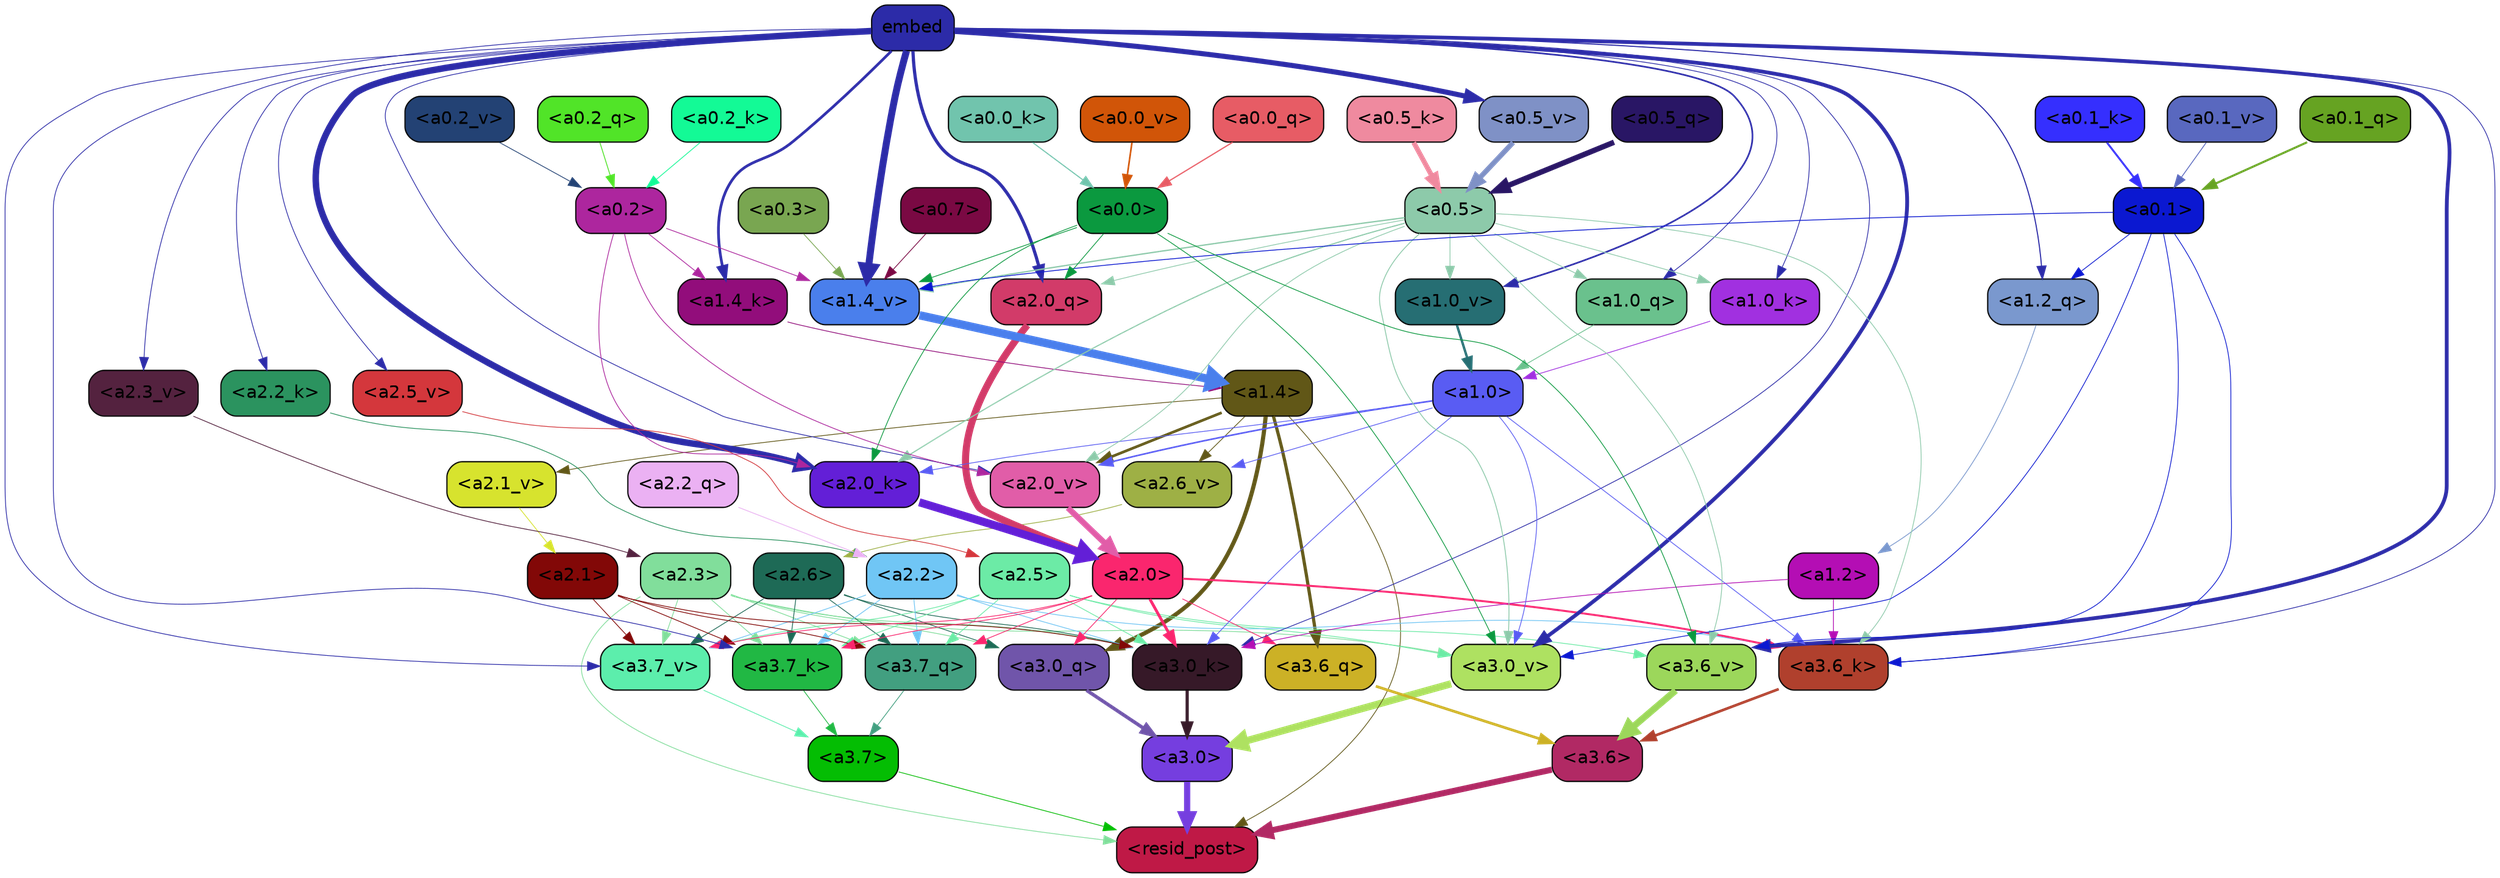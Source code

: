 strict digraph "" {
	graph [bgcolor=transparent,
		layout=dot,
		overlap=false,
		splines=true
	];
	"<a3.7>"	[color=black,
		fillcolor="#04bd03",
		fontname=Helvetica,
		shape=box,
		style="filled, rounded"];
	"<resid_post>"	[color=black,
		fillcolor="#bf1946",
		fontname=Helvetica,
		shape=box,
		style="filled, rounded"];
	"<a3.7>" -> "<resid_post>"	[color="#04bd03",
		penwidth=0.6];
	"<a3.6>"	[color=black,
		fillcolor="#b12964",
		fontname=Helvetica,
		shape=box,
		style="filled, rounded"];
	"<a3.6>" -> "<resid_post>"	[color="#b12964",
		penwidth=4.753257989883423];
	"<a3.0>"	[color=black,
		fillcolor="#753edf",
		fontname=Helvetica,
		shape=box,
		style="filled, rounded"];
	"<a3.0>" -> "<resid_post>"	[color="#753edf",
		penwidth=4.90053927898407];
	"<a2.3>"	[color=black,
		fillcolor="#81de9b",
		fontname=Helvetica,
		shape=box,
		style="filled, rounded"];
	"<a2.3>" -> "<resid_post>"	[color="#81de9b",
		penwidth=0.6];
	"<a3.7_q>"	[color=black,
		fillcolor="#429f80",
		fontname=Helvetica,
		shape=box,
		style="filled, rounded"];
	"<a2.3>" -> "<a3.7_q>"	[color="#81de9b",
		penwidth=0.6];
	"<a3.0_q>"	[color=black,
		fillcolor="#7055aa",
		fontname=Helvetica,
		shape=box,
		style="filled, rounded"];
	"<a2.3>" -> "<a3.0_q>"	[color="#81de9b",
		penwidth=0.6];
	"<a3.7_k>"	[color=black,
		fillcolor="#21b844",
		fontname=Helvetica,
		shape=box,
		style="filled, rounded"];
	"<a2.3>" -> "<a3.7_k>"	[color="#81de9b",
		penwidth=0.6];
	"<a3.0_k>"	[color=black,
		fillcolor="#361928",
		fontname=Helvetica,
		shape=box,
		style="filled, rounded"];
	"<a2.3>" -> "<a3.0_k>"	[color="#81de9b",
		penwidth=0.6];
	"<a3.7_v>"	[color=black,
		fillcolor="#5ceeac",
		fontname=Helvetica,
		shape=box,
		style="filled, rounded"];
	"<a2.3>" -> "<a3.7_v>"	[color="#81de9b",
		penwidth=0.6];
	"<a3.0_v>"	[color=black,
		fillcolor="#aee161",
		fontname=Helvetica,
		shape=box,
		style="filled, rounded"];
	"<a2.3>" -> "<a3.0_v>"	[color="#81de9b",
		penwidth=0.6];
	"<a1.4>"	[color=black,
		fillcolor="#615717",
		fontname=Helvetica,
		shape=box,
		style="filled, rounded"];
	"<a1.4>" -> "<resid_post>"	[color="#615717",
		penwidth=0.6];
	"<a3.6_q>"	[color=black,
		fillcolor="#ccb126",
		fontname=Helvetica,
		shape=box,
		style="filled, rounded"];
	"<a1.4>" -> "<a3.6_q>"	[color="#615717",
		penwidth=2.5149343013763428];
	"<a1.4>" -> "<a3.0_q>"	[color="#615717",
		penwidth=3.2760138511657715];
	"<a2.6_v>"	[color=black,
		fillcolor="#9eb045",
		fontname=Helvetica,
		shape=box,
		style="filled, rounded"];
	"<a1.4>" -> "<a2.6_v>"	[color="#615717",
		penwidth=0.6];
	"<a2.1_v>"	[color=black,
		fillcolor="#d7e32e",
		fontname=Helvetica,
		shape=box,
		style="filled, rounded"];
	"<a1.4>" -> "<a2.1_v>"	[color="#615717",
		penwidth=0.6];
	"<a2.0_v>"	[color=black,
		fillcolor="#e15da8",
		fontname=Helvetica,
		shape=box,
		style="filled, rounded"];
	"<a1.4>" -> "<a2.0_v>"	[color="#615717",
		penwidth=2.0870713144540787];
	"<a3.7_q>" -> "<a3.7>"	[color="#429f80",
		penwidth=0.6];
	"<a3.6_q>" -> "<a3.6>"	[color="#ccb126",
		penwidth=2.091020345687866];
	"<a3.0_q>" -> "<a3.0>"	[color="#7055aa",
		penwidth=2.7421876192092896];
	"<a3.7_k>" -> "<a3.7>"	[color="#21b844",
		penwidth=0.6];
	"<a3.6_k>"	[color=black,
		fillcolor="#b0402d",
		fontname=Helvetica,
		shape=box,
		style="filled, rounded"];
	"<a3.6_k>" -> "<a3.6>"	[color="#b0402d",
		penwidth=2.048597991466522];
	"<a3.0_k>" -> "<a3.0>"	[color="#361928",
		penwidth=2.476402521133423];
	"<a3.7_v>" -> "<a3.7>"	[color="#5ceeac",
		penwidth=0.6];
	"<a3.6_v>"	[color=black,
		fillcolor="#9cd75b",
		fontname=Helvetica,
		shape=box,
		style="filled, rounded"];
	"<a3.6_v>" -> "<a3.6>"	[color="#9cd75b",
		penwidth=5.2550448179244995];
	"<a3.0_v>" -> "<a3.0>"	[color="#aee161",
		penwidth=5.652270674705505];
	"<a2.6>"	[color=black,
		fillcolor="#1e6a56",
		fontname=Helvetica,
		shape=box,
		style="filled, rounded"];
	"<a2.6>" -> "<a3.7_q>"	[color="#1e6a56",
		penwidth=0.6];
	"<a2.6>" -> "<a3.0_q>"	[color="#1e6a56",
		penwidth=0.6];
	"<a2.6>" -> "<a3.7_k>"	[color="#1e6a56",
		penwidth=0.6];
	"<a2.6>" -> "<a3.0_k>"	[color="#1e6a56",
		penwidth=0.6];
	"<a2.6>" -> "<a3.7_v>"	[color="#1e6a56",
		penwidth=0.6];
	"<a2.5>"	[color=black,
		fillcolor="#6ceba6",
		fontname=Helvetica,
		shape=box,
		style="filled, rounded"];
	"<a2.5>" -> "<a3.7_q>"	[color="#6ceba6",
		penwidth=0.6];
	"<a2.5>" -> "<a3.7_k>"	[color="#6ceba6",
		penwidth=0.6];
	"<a2.5>" -> "<a3.0_k>"	[color="#6ceba6",
		penwidth=0.6];
	"<a2.5>" -> "<a3.7_v>"	[color="#6ceba6",
		penwidth=0.6];
	"<a2.5>" -> "<a3.6_v>"	[color="#6ceba6",
		penwidth=0.6];
	"<a2.5>" -> "<a3.0_v>"	[color="#6ceba6",
		penwidth=0.6];
	"<a2.2>"	[color=black,
		fillcolor="#70c6f5",
		fontname=Helvetica,
		shape=box,
		style="filled, rounded"];
	"<a2.2>" -> "<a3.7_q>"	[color="#70c6f5",
		penwidth=0.6];
	"<a2.2>" -> "<a3.7_k>"	[color="#70c6f5",
		penwidth=0.6];
	"<a2.2>" -> "<a3.6_k>"	[color="#70c6f5",
		penwidth=0.6];
	"<a2.2>" -> "<a3.0_k>"	[color="#70c6f5",
		penwidth=0.6];
	"<a2.2>" -> "<a3.7_v>"	[color="#70c6f5",
		penwidth=0.6];
	"<a2.1>"	[color=black,
		fillcolor="#820807",
		fontname=Helvetica,
		shape=box,
		style="filled, rounded"];
	"<a2.1>" -> "<a3.7_q>"	[color="#820807",
		penwidth=0.6];
	"<a2.1>" -> "<a3.7_k>"	[color="#820807",
		penwidth=0.6];
	"<a2.1>" -> "<a3.0_k>"	[color="#820807",
		penwidth=0.6];
	"<a2.1>" -> "<a3.7_v>"	[color="#820807",
		penwidth=0.6];
	"<a2.0>"	[color=black,
		fillcolor="#fa266e",
		fontname=Helvetica,
		shape=box,
		style="filled, rounded"];
	"<a2.0>" -> "<a3.7_q>"	[color="#fa266e",
		penwidth=0.6];
	"<a2.0>" -> "<a3.6_q>"	[color="#fa266e",
		penwidth=0.6];
	"<a2.0>" -> "<a3.0_q>"	[color="#fa266e",
		penwidth=0.6];
	"<a2.0>" -> "<a3.7_k>"	[color="#fa266e",
		penwidth=0.6];
	"<a2.0>" -> "<a3.6_k>"	[color="#fa266e",
		penwidth=1.5290023684501648];
	"<a2.0>" -> "<a3.0_k>"	[color="#fa266e",
		penwidth=2.2635570764541626];
	"<a2.0>" -> "<a3.7_v>"	[color="#fa266e",
		penwidth=0.6];
	embed	[color=black,
		fillcolor="#2c2ba8",
		fontname=Helvetica,
		shape=box,
		style="filled, rounded"];
	embed -> "<a3.7_k>"	[color="#2c2ba8",
		penwidth=0.6];
	embed -> "<a3.6_k>"	[color="#2c2ba8",
		penwidth=0.6];
	embed -> "<a3.0_k>"	[color="#2c2ba8",
		penwidth=0.6];
	embed -> "<a3.7_v>"	[color="#2c2ba8",
		penwidth=0.6];
	embed -> "<a3.6_v>"	[color="#2c2ba8",
		penwidth=2.9556376338005066];
	embed -> "<a3.0_v>"	[color="#2c2ba8",
		penwidth=2.972973108291626];
	"<a2.0_q>"	[color=black,
		fillcolor="#d23b69",
		fontname=Helvetica,
		shape=box,
		style="filled, rounded"];
	embed -> "<a2.0_q>"	[color="#2c2ba8",
		penwidth=2.522909115999937];
	"<a2.2_k>"	[color=black,
		fillcolor="#2b935f",
		fontname=Helvetica,
		shape=box,
		style="filled, rounded"];
	embed -> "<a2.2_k>"	[color="#2c2ba8",
		penwidth=0.6];
	"<a2.0_k>"	[color=black,
		fillcolor="#631fd7",
		fontname=Helvetica,
		shape=box,
		style="filled, rounded"];
	embed -> "<a2.0_k>"	[color="#2c2ba8",
		penwidth=5.094568967819214];
	"<a2.5_v>"	[color=black,
		fillcolor="#d4373c",
		fontname=Helvetica,
		shape=box,
		style="filled, rounded"];
	embed -> "<a2.5_v>"	[color="#2c2ba8",
		penwidth=0.6];
	"<a2.3_v>"	[color=black,
		fillcolor="#54223f",
		fontname=Helvetica,
		shape=box,
		style="filled, rounded"];
	embed -> "<a2.3_v>"	[color="#2c2ba8",
		penwidth=0.6];
	embed -> "<a2.0_v>"	[color="#2c2ba8",
		penwidth=0.6];
	"<a1.2_q>"	[color=black,
		fillcolor="#7a98ce",
		fontname=Helvetica,
		shape=box,
		style="filled, rounded"];
	embed -> "<a1.2_q>"	[color="#2c2ba8",
		penwidth=0.8520002365112305];
	"<a1.0_q>"	[color=black,
		fillcolor="#6ac18d",
		fontname=Helvetica,
		shape=box,
		style="filled, rounded"];
	embed -> "<a1.0_q>"	[color="#2c2ba8",
		penwidth=0.6];
	"<a1.4_k>"	[color=black,
		fillcolor="#920d7b",
		fontname=Helvetica,
		shape=box,
		style="filled, rounded"];
	embed -> "<a1.4_k>"	[color="#2c2ba8",
		penwidth=2.115079402923584];
	"<a1.0_k>"	[color=black,
		fillcolor="#a130e0",
		fontname=Helvetica,
		shape=box,
		style="filled, rounded"];
	embed -> "<a1.0_k>"	[color="#2c2ba8",
		penwidth=0.6];
	"<a1.4_v>"	[color=black,
		fillcolor="#4a7fec",
		fontname=Helvetica,
		shape=box,
		style="filled, rounded"];
	embed -> "<a1.4_v>"	[color="#2c2ba8",
		penwidth=5.504090070724487];
	"<a1.0_v>"	[color=black,
		fillcolor="#266e73",
		fontname=Helvetica,
		shape=box,
		style="filled, rounded"];
	embed -> "<a1.0_v>"	[color="#2c2ba8",
		penwidth=1.2935692071914673];
	"<a0.5_v>"	[color=black,
		fillcolor="#7f91c6",
		fontname=Helvetica,
		shape=box,
		style="filled, rounded"];
	embed -> "<a0.5_v>"	[color="#2c2ba8",
		penwidth=4.012355327606201];
	"<a1.2>"	[color=black,
		fillcolor="#b40eb4",
		fontname=Helvetica,
		shape=box,
		style="filled, rounded"];
	"<a1.2>" -> "<a3.6_k>"	[color="#b40eb4",
		penwidth=0.6];
	"<a1.2>" -> "<a3.0_k>"	[color="#b40eb4",
		penwidth=0.6];
	"<a1.0>"	[color=black,
		fillcolor="#595cf3",
		fontname=Helvetica,
		shape=box,
		style="filled, rounded"];
	"<a1.0>" -> "<a3.6_k>"	[color="#595cf3",
		penwidth=0.6];
	"<a1.0>" -> "<a3.0_k>"	[color="#595cf3",
		penwidth=0.6];
	"<a1.0>" -> "<a3.0_v>"	[color="#595cf3",
		penwidth=0.6];
	"<a1.0>" -> "<a2.0_k>"	[color="#595cf3",
		penwidth=0.6];
	"<a1.0>" -> "<a2.6_v>"	[color="#595cf3",
		penwidth=0.6];
	"<a1.0>" -> "<a2.0_v>"	[color="#595cf3",
		penwidth=1.2152502536773682];
	"<a0.5>"	[color=black,
		fillcolor="#8dcaaa",
		fontname=Helvetica,
		shape=box,
		style="filled, rounded"];
	"<a0.5>" -> "<a3.6_k>"	[color="#8dcaaa",
		penwidth=0.6];
	"<a0.5>" -> "<a3.6_v>"	[color="#8dcaaa",
		penwidth=0.6];
	"<a0.5>" -> "<a3.0_v>"	[color="#8dcaaa",
		penwidth=0.6790935099124908];
	"<a0.5>" -> "<a2.0_q>"	[color="#8dcaaa",
		penwidth=0.6];
	"<a0.5>" -> "<a2.0_k>"	[color="#8dcaaa",
		penwidth=0.8835153579711914];
	"<a0.5>" -> "<a2.0_v>"	[color="#8dcaaa",
		penwidth=0.6];
	"<a0.5>" -> "<a1.0_q>"	[color="#8dcaaa",
		penwidth=0.6];
	"<a0.5>" -> "<a1.0_k>"	[color="#8dcaaa",
		penwidth=0.6];
	"<a0.5>" -> "<a1.4_v>"	[color="#8dcaaa",
		penwidth=1.022335171699524];
	"<a0.5>" -> "<a1.0_v>"	[color="#8dcaaa",
		penwidth=0.6];
	"<a0.1>"	[color=black,
		fillcolor="#0b18d1",
		fontname=Helvetica,
		shape=box,
		style="filled, rounded"];
	"<a0.1>" -> "<a3.6_k>"	[color="#0b18d1",
		penwidth=0.6];
	"<a0.1>" -> "<a3.6_v>"	[color="#0b18d1",
		penwidth=0.6];
	"<a0.1>" -> "<a3.0_v>"	[color="#0b18d1",
		penwidth=0.6];
	"<a0.1>" -> "<a1.2_q>"	[color="#0b18d1",
		penwidth=0.6];
	"<a0.1>" -> "<a1.4_v>"	[color="#0b18d1",
		penwidth=0.6438122987747192];
	"<a0.0>"	[color=black,
		fillcolor="#0b993f",
		fontname=Helvetica,
		shape=box,
		style="filled, rounded"];
	"<a0.0>" -> "<a3.6_v>"	[color="#0b993f",
		penwidth=0.6];
	"<a0.0>" -> "<a3.0_v>"	[color="#0b993f",
		penwidth=0.6];
	"<a0.0>" -> "<a2.0_q>"	[color="#0b993f",
		penwidth=0.6];
	"<a0.0>" -> "<a2.0_k>"	[color="#0b993f",
		penwidth=0.6];
	"<a0.0>" -> "<a1.4_v>"	[color="#0b993f",
		penwidth=0.6];
	"<a2.2_q>"	[color=black,
		fillcolor="#ebb1f3",
		fontname=Helvetica,
		shape=box,
		style="filled, rounded"];
	"<a2.2_q>" -> "<a2.2>"	[color="#ebb1f3",
		penwidth=0.6];
	"<a2.0_q>" -> "<a2.0>"	[color="#d23b69",
		penwidth=5.557696580886841];
	"<a2.2_k>" -> "<a2.2>"	[color="#2b935f",
		penwidth=0.6];
	"<a2.0_k>" -> "<a2.0>"	[color="#631fd7",
		penwidth=6.320472955703735];
	"<a2.6_v>" -> "<a2.6>"	[color="#9eb045",
		penwidth=0.6];
	"<a2.5_v>" -> "<a2.5>"	[color="#d4373c",
		penwidth=0.6];
	"<a2.3_v>" -> "<a2.3>"	[color="#54223f",
		penwidth=0.6];
	"<a2.1_v>" -> "<a2.1>"	[color="#d7e32e",
		penwidth=0.6];
	"<a2.0_v>" -> "<a2.0>"	[color="#e15da8",
		penwidth=4.611755967140198];
	"<a0.2>"	[color=black,
		fillcolor="#ad269e",
		fontname=Helvetica,
		shape=box,
		style="filled, rounded"];
	"<a0.2>" -> "<a2.0_k>"	[color="#ad269e",
		penwidth=0.6];
	"<a0.2>" -> "<a2.0_v>"	[color="#ad269e",
		penwidth=0.6];
	"<a0.2>" -> "<a1.4_k>"	[color="#ad269e",
		penwidth=0.6];
	"<a0.2>" -> "<a1.4_v>"	[color="#ad269e",
		penwidth=0.6];
	"<a1.2_q>" -> "<a1.2>"	[color="#7a98ce",
		penwidth=0.6145738363265991];
	"<a1.0_q>" -> "<a1.0>"	[color="#6ac18d",
		penwidth=0.6];
	"<a1.4_k>" -> "<a1.4>"	[color="#920d7b",
		penwidth=0.6];
	"<a1.0_k>" -> "<a1.0>"	[color="#a130e0",
		penwidth=0.6];
	"<a1.4_v>" -> "<a1.4>"	[color="#4a7fec",
		penwidth=6.5241758823394775];
	"<a1.0_v>" -> "<a1.0>"	[color="#266e73",
		penwidth=1.8809151649475098];
	"<a0.7>"	[color=black,
		fillcolor="#7a0943",
		fontname=Helvetica,
		shape=box,
		style="filled, rounded"];
	"<a0.7>" -> "<a1.4_v>"	[color="#7a0943",
		penwidth=0.6];
	"<a0.3>"	[color=black,
		fillcolor="#79a651",
		fontname=Helvetica,
		shape=box,
		style="filled, rounded"];
	"<a0.3>" -> "<a1.4_v>"	[color="#79a651",
		penwidth=0.6];
	"<a0.5_q>"	[color=black,
		fillcolor="#291665",
		fontname=Helvetica,
		shape=box,
		style="filled, rounded"];
	"<a0.5_q>" -> "<a0.5>"	[color="#291665",
		penwidth=4.2370394468307495];
	"<a0.2_q>"	[color=black,
		fillcolor="#51e428",
		fontname=Helvetica,
		shape=box,
		style="filled, rounded"];
	"<a0.2_q>" -> "<a0.2>"	[color="#51e428",
		penwidth=0.6822714805603027];
	"<a0.1_q>"	[color=black,
		fillcolor="#66a322",
		fontname=Helvetica,
		shape=box,
		style="filled, rounded"];
	"<a0.1_q>" -> "<a0.1>"	[color="#66a322",
		penwidth=1.6176555156707764];
	"<a0.0_q>"	[color=black,
		fillcolor="#e75c65",
		fontname=Helvetica,
		shape=box,
		style="filled, rounded"];
	"<a0.0_q>" -> "<a0.0>"	[color="#e75c65",
		penwidth=0.9359095096588135];
	"<a0.5_k>"	[color=black,
		fillcolor="#ef8a9f",
		fontname=Helvetica,
		shape=box,
		style="filled, rounded"];
	"<a0.5_k>" -> "<a0.5>"	[color="#ef8a9f",
		penwidth=3.8599258065223694];
	"<a0.2_k>"	[color=black,
		fillcolor="#13fa96",
		fontname=Helvetica,
		shape=box,
		style="filled, rounded"];
	"<a0.2_k>" -> "<a0.2>"	[color="#13fa96",
		penwidth=0.6];
	"<a0.1_k>"	[color=black,
		fillcolor="#352ffe",
		fontname=Helvetica,
		shape=box,
		style="filled, rounded"];
	"<a0.1_k>" -> "<a0.1>"	[color="#352ffe",
		penwidth=1.5140717029571533];
	"<a0.0_k>"	[color=black,
		fillcolor="#71c4ad",
		fontname=Helvetica,
		shape=box,
		style="filled, rounded"];
	"<a0.0_k>" -> "<a0.0>"	[color="#71c4ad",
		penwidth=0.8258748054504395];
	"<a0.5_v>" -> "<a0.5>"	[color="#7f91c6",
		penwidth=4.0173709988594055];
	"<a0.2_v>"	[color=black,
		fillcolor="#234274",
		fontname=Helvetica,
		shape=box,
		style="filled, rounded"];
	"<a0.2_v>" -> "<a0.2>"	[color="#234274",
		penwidth=0.6];
	"<a0.1_v>"	[color=black,
		fillcolor="#5968bf",
		fontname=Helvetica,
		shape=box,
		style="filled, rounded"];
	"<a0.1_v>" -> "<a0.1>"	[color="#5968bf",
		penwidth=0.6690568923950195];
	"<a0.0_v>"	[color=black,
		fillcolor="#d15508",
		fontname=Helvetica,
		shape=box,
		style="filled, rounded"];
	"<a0.0_v>" -> "<a0.0>"	[color="#d15508",
		penwidth=1.2524418830871582];
}
